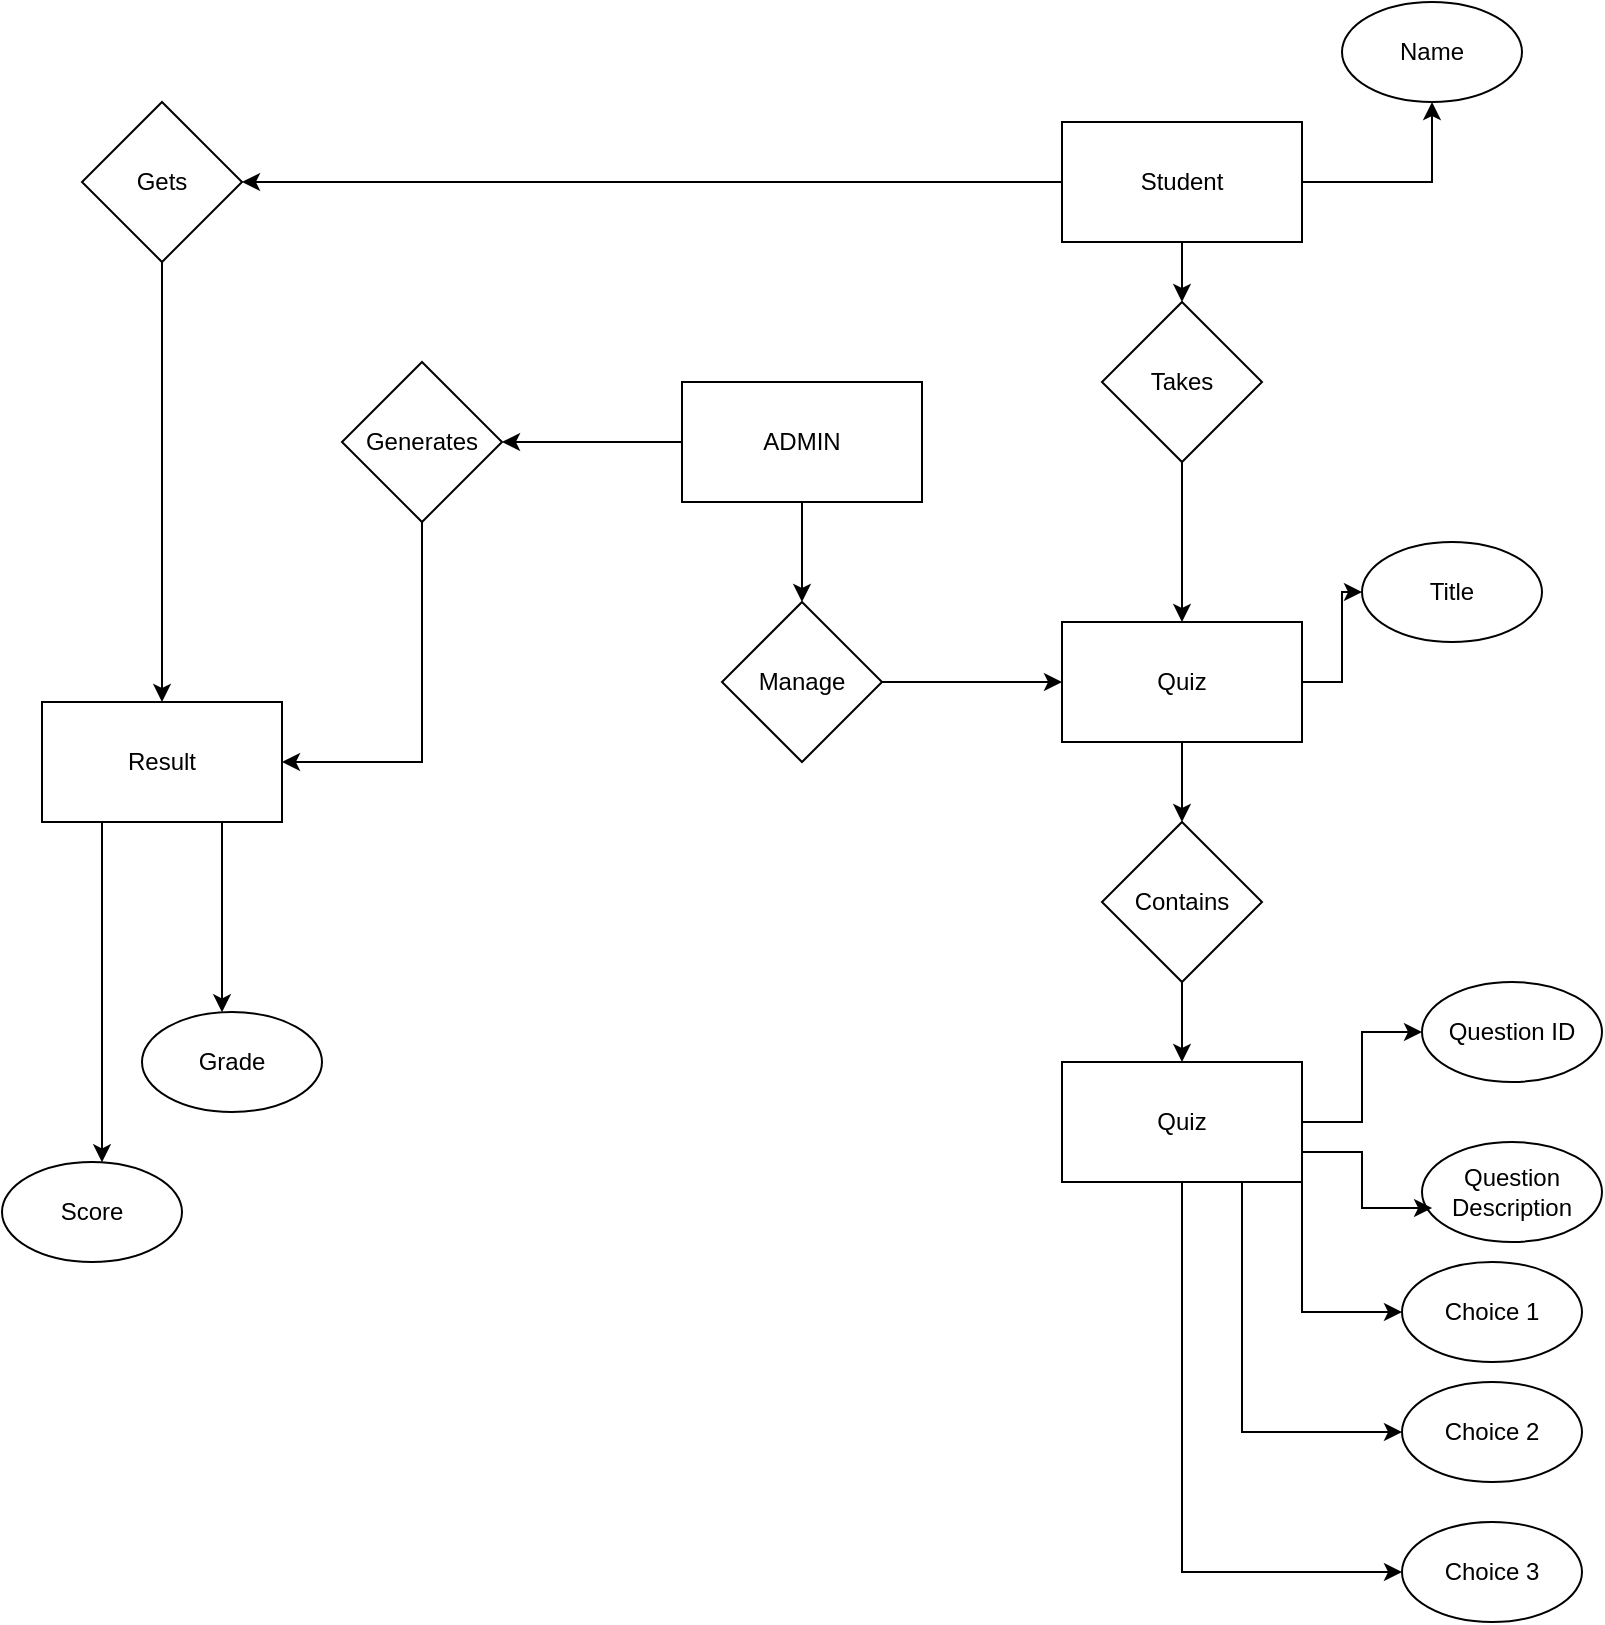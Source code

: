 <mxfile version="23.1.1" type="github">
  <diagram id="R2lEEEUBdFMjLlhIrx00" name="Page-1">
    <mxGraphModel dx="1434" dy="746" grid="1" gridSize="10" guides="1" tooltips="1" connect="1" arrows="1" fold="1" page="1" pageScale="1" pageWidth="850" pageHeight="1100" math="0" shadow="0" extFonts="Permanent Marker^https://fonts.googleapis.com/css?family=Permanent+Marker">
      <root>
        <mxCell id="0" />
        <mxCell id="1" parent="0" />
        <mxCell id="jhPOHVsBVJR2UNJ6piLA-3" value="" style="edgeStyle=orthogonalEdgeStyle;rounded=0;orthogonalLoop=1;jettySize=auto;html=1;" edge="1" parent="1" source="jhPOHVsBVJR2UNJ6piLA-1" target="jhPOHVsBVJR2UNJ6piLA-2">
          <mxGeometry relative="1" as="geometry" />
        </mxCell>
        <mxCell id="jhPOHVsBVJR2UNJ6piLA-38" value="" style="edgeStyle=orthogonalEdgeStyle;rounded=0;orthogonalLoop=1;jettySize=auto;html=1;" edge="1" parent="1" source="jhPOHVsBVJR2UNJ6piLA-1" target="jhPOHVsBVJR2UNJ6piLA-33">
          <mxGeometry relative="1" as="geometry" />
        </mxCell>
        <mxCell id="jhPOHVsBVJR2UNJ6piLA-1" value="ADMIN" style="rounded=0;whiteSpace=wrap;html=1;" vertex="1" parent="1">
          <mxGeometry x="360" y="210" width="120" height="60" as="geometry" />
        </mxCell>
        <mxCell id="jhPOHVsBVJR2UNJ6piLA-5" value="" style="edgeStyle=orthogonalEdgeStyle;rounded=0;orthogonalLoop=1;jettySize=auto;html=1;" edge="1" parent="1" source="jhPOHVsBVJR2UNJ6piLA-2" target="jhPOHVsBVJR2UNJ6piLA-4">
          <mxGeometry relative="1" as="geometry" />
        </mxCell>
        <mxCell id="jhPOHVsBVJR2UNJ6piLA-2" value="Manage" style="rhombus;whiteSpace=wrap;html=1;" vertex="1" parent="1">
          <mxGeometry x="380" y="320" width="80" height="80" as="geometry" />
        </mxCell>
        <mxCell id="jhPOHVsBVJR2UNJ6piLA-13" value="" style="edgeStyle=orthogonalEdgeStyle;rounded=0;orthogonalLoop=1;jettySize=auto;html=1;" edge="1" parent="1" source="jhPOHVsBVJR2UNJ6piLA-4" target="jhPOHVsBVJR2UNJ6piLA-12">
          <mxGeometry relative="1" as="geometry" />
        </mxCell>
        <mxCell id="jhPOHVsBVJR2UNJ6piLA-15" value="" style="edgeStyle=orthogonalEdgeStyle;rounded=0;orthogonalLoop=1;jettySize=auto;html=1;" edge="1" parent="1" source="jhPOHVsBVJR2UNJ6piLA-4" target="jhPOHVsBVJR2UNJ6piLA-14">
          <mxGeometry relative="1" as="geometry" />
        </mxCell>
        <mxCell id="jhPOHVsBVJR2UNJ6piLA-4" value="Quiz" style="rounded=0;whiteSpace=wrap;html=1;" vertex="1" parent="1">
          <mxGeometry x="550" y="330" width="120" height="60" as="geometry" />
        </mxCell>
        <mxCell id="jhPOHVsBVJR2UNJ6piLA-7" value="" style="edgeStyle=orthogonalEdgeStyle;rounded=0;orthogonalLoop=1;jettySize=auto;html=1;" edge="1" parent="1" source="jhPOHVsBVJR2UNJ6piLA-6" target="jhPOHVsBVJR2UNJ6piLA-4">
          <mxGeometry relative="1" as="geometry" />
        </mxCell>
        <mxCell id="jhPOHVsBVJR2UNJ6piLA-6" value="Takes" style="rhombus;whiteSpace=wrap;html=1;" vertex="1" parent="1">
          <mxGeometry x="570" y="170" width="80" height="80" as="geometry" />
        </mxCell>
        <mxCell id="jhPOHVsBVJR2UNJ6piLA-10" value="" style="edgeStyle=orthogonalEdgeStyle;rounded=0;orthogonalLoop=1;jettySize=auto;html=1;" edge="1" parent="1" source="jhPOHVsBVJR2UNJ6piLA-8" target="jhPOHVsBVJR2UNJ6piLA-9">
          <mxGeometry relative="1" as="geometry" />
        </mxCell>
        <mxCell id="jhPOHVsBVJR2UNJ6piLA-11" value="" style="edgeStyle=orthogonalEdgeStyle;rounded=0;orthogonalLoop=1;jettySize=auto;html=1;" edge="1" parent="1" source="jhPOHVsBVJR2UNJ6piLA-8" target="jhPOHVsBVJR2UNJ6piLA-6">
          <mxGeometry relative="1" as="geometry" />
        </mxCell>
        <mxCell id="jhPOHVsBVJR2UNJ6piLA-30" style="edgeStyle=orthogonalEdgeStyle;rounded=0;orthogonalLoop=1;jettySize=auto;html=1;exitX=0;exitY=0.5;exitDx=0;exitDy=0;" edge="1" parent="1" source="jhPOHVsBVJR2UNJ6piLA-8" target="jhPOHVsBVJR2UNJ6piLA-29">
          <mxGeometry relative="1" as="geometry" />
        </mxCell>
        <mxCell id="jhPOHVsBVJR2UNJ6piLA-8" value="Student" style="rounded=0;whiteSpace=wrap;html=1;" vertex="1" parent="1">
          <mxGeometry x="550" y="80" width="120" height="60" as="geometry" />
        </mxCell>
        <mxCell id="jhPOHVsBVJR2UNJ6piLA-9" value="Name" style="ellipse;whiteSpace=wrap;html=1;" vertex="1" parent="1">
          <mxGeometry x="690" y="20" width="90" height="50" as="geometry" />
        </mxCell>
        <mxCell id="jhPOHVsBVJR2UNJ6piLA-12" value="Title" style="ellipse;whiteSpace=wrap;html=1;" vertex="1" parent="1">
          <mxGeometry x="700" y="290" width="90" height="50" as="geometry" />
        </mxCell>
        <mxCell id="jhPOHVsBVJR2UNJ6piLA-17" value="" style="edgeStyle=orthogonalEdgeStyle;rounded=0;orthogonalLoop=1;jettySize=auto;html=1;" edge="1" parent="1" source="jhPOHVsBVJR2UNJ6piLA-14" target="jhPOHVsBVJR2UNJ6piLA-16">
          <mxGeometry relative="1" as="geometry" />
        </mxCell>
        <mxCell id="jhPOHVsBVJR2UNJ6piLA-14" value="Contains" style="rhombus;whiteSpace=wrap;html=1;" vertex="1" parent="1">
          <mxGeometry x="570" y="430" width="80" height="80" as="geometry" />
        </mxCell>
        <mxCell id="jhPOHVsBVJR2UNJ6piLA-19" value="" style="edgeStyle=orthogonalEdgeStyle;rounded=0;orthogonalLoop=1;jettySize=auto;html=1;" edge="1" parent="1" source="jhPOHVsBVJR2UNJ6piLA-16" target="jhPOHVsBVJR2UNJ6piLA-18">
          <mxGeometry relative="1" as="geometry" />
        </mxCell>
        <mxCell id="jhPOHVsBVJR2UNJ6piLA-25" style="edgeStyle=orthogonalEdgeStyle;rounded=0;orthogonalLoop=1;jettySize=auto;html=1;exitX=1;exitY=1;exitDx=0;exitDy=0;entryX=0;entryY=0.5;entryDx=0;entryDy=0;" edge="1" parent="1" source="jhPOHVsBVJR2UNJ6piLA-16" target="jhPOHVsBVJR2UNJ6piLA-22">
          <mxGeometry relative="1" as="geometry" />
        </mxCell>
        <mxCell id="jhPOHVsBVJR2UNJ6piLA-26" style="edgeStyle=orthogonalEdgeStyle;rounded=0;orthogonalLoop=1;jettySize=auto;html=1;exitX=0.75;exitY=1;exitDx=0;exitDy=0;entryX=0;entryY=0.5;entryDx=0;entryDy=0;" edge="1" parent="1" source="jhPOHVsBVJR2UNJ6piLA-16" target="jhPOHVsBVJR2UNJ6piLA-23">
          <mxGeometry relative="1" as="geometry" />
        </mxCell>
        <mxCell id="jhPOHVsBVJR2UNJ6piLA-27" style="edgeStyle=orthogonalEdgeStyle;rounded=0;orthogonalLoop=1;jettySize=auto;html=1;exitX=0.5;exitY=1;exitDx=0;exitDy=0;entryX=0;entryY=0.5;entryDx=0;entryDy=0;" edge="1" parent="1" source="jhPOHVsBVJR2UNJ6piLA-16" target="jhPOHVsBVJR2UNJ6piLA-24">
          <mxGeometry relative="1" as="geometry" />
        </mxCell>
        <mxCell id="jhPOHVsBVJR2UNJ6piLA-16" value="Quiz" style="rounded=0;whiteSpace=wrap;html=1;" vertex="1" parent="1">
          <mxGeometry x="550" y="550" width="120" height="60" as="geometry" />
        </mxCell>
        <mxCell id="jhPOHVsBVJR2UNJ6piLA-18" value="Question ID" style="ellipse;whiteSpace=wrap;html=1;" vertex="1" parent="1">
          <mxGeometry x="730" y="510" width="90" height="50" as="geometry" />
        </mxCell>
        <mxCell id="jhPOHVsBVJR2UNJ6piLA-20" value="Question Description" style="ellipse;whiteSpace=wrap;html=1;" vertex="1" parent="1">
          <mxGeometry x="730" y="590" width="90" height="50" as="geometry" />
        </mxCell>
        <mxCell id="jhPOHVsBVJR2UNJ6piLA-21" style="edgeStyle=orthogonalEdgeStyle;rounded=0;orthogonalLoop=1;jettySize=auto;html=1;exitX=1;exitY=0.75;exitDx=0;exitDy=0;entryX=0.056;entryY=0.66;entryDx=0;entryDy=0;entryPerimeter=0;" edge="1" parent="1" source="jhPOHVsBVJR2UNJ6piLA-16" target="jhPOHVsBVJR2UNJ6piLA-20">
          <mxGeometry relative="1" as="geometry" />
        </mxCell>
        <mxCell id="jhPOHVsBVJR2UNJ6piLA-22" value="Choice 1" style="ellipse;whiteSpace=wrap;html=1;" vertex="1" parent="1">
          <mxGeometry x="720" y="650" width="90" height="50" as="geometry" />
        </mxCell>
        <mxCell id="jhPOHVsBVJR2UNJ6piLA-23" value="Choice 2" style="ellipse;whiteSpace=wrap;html=1;" vertex="1" parent="1">
          <mxGeometry x="720" y="710" width="90" height="50" as="geometry" />
        </mxCell>
        <mxCell id="jhPOHVsBVJR2UNJ6piLA-24" value="Choice 3" style="ellipse;whiteSpace=wrap;html=1;" vertex="1" parent="1">
          <mxGeometry x="720" y="780" width="90" height="50" as="geometry" />
        </mxCell>
        <mxCell id="jhPOHVsBVJR2UNJ6piLA-32" style="edgeStyle=orthogonalEdgeStyle;rounded=0;orthogonalLoop=1;jettySize=auto;html=1;exitX=0.5;exitY=1;exitDx=0;exitDy=0;" edge="1" parent="1" source="jhPOHVsBVJR2UNJ6piLA-29" target="jhPOHVsBVJR2UNJ6piLA-31">
          <mxGeometry relative="1" as="geometry" />
        </mxCell>
        <mxCell id="jhPOHVsBVJR2UNJ6piLA-29" value="Gets" style="rhombus;whiteSpace=wrap;html=1;" vertex="1" parent="1">
          <mxGeometry x="60" y="70" width="80" height="80" as="geometry" />
        </mxCell>
        <mxCell id="jhPOHVsBVJR2UNJ6piLA-42" style="edgeStyle=orthogonalEdgeStyle;rounded=0;orthogonalLoop=1;jettySize=auto;html=1;exitX=0.25;exitY=1;exitDx=0;exitDy=0;" edge="1" parent="1" source="jhPOHVsBVJR2UNJ6piLA-31" target="jhPOHVsBVJR2UNJ6piLA-41">
          <mxGeometry relative="1" as="geometry">
            <Array as="points">
              <mxPoint x="70" y="560" />
              <mxPoint x="70" y="560" />
            </Array>
          </mxGeometry>
        </mxCell>
        <mxCell id="jhPOHVsBVJR2UNJ6piLA-44" style="edgeStyle=orthogonalEdgeStyle;rounded=0;orthogonalLoop=1;jettySize=auto;html=1;exitX=0.75;exitY=1;exitDx=0;exitDy=0;" edge="1" parent="1" source="jhPOHVsBVJR2UNJ6piLA-31" target="jhPOHVsBVJR2UNJ6piLA-43">
          <mxGeometry relative="1" as="geometry">
            <Array as="points">
              <mxPoint x="130" y="500" />
              <mxPoint x="130" y="500" />
            </Array>
          </mxGeometry>
        </mxCell>
        <mxCell id="jhPOHVsBVJR2UNJ6piLA-31" value="Result" style="rounded=0;whiteSpace=wrap;html=1;" vertex="1" parent="1">
          <mxGeometry x="40" y="370" width="120" height="60" as="geometry" />
        </mxCell>
        <mxCell id="jhPOHVsBVJR2UNJ6piLA-36" style="edgeStyle=orthogonalEdgeStyle;rounded=0;orthogonalLoop=1;jettySize=auto;html=1;exitX=0.5;exitY=1;exitDx=0;exitDy=0;entryX=1;entryY=0.5;entryDx=0;entryDy=0;" edge="1" parent="1" source="jhPOHVsBVJR2UNJ6piLA-33" target="jhPOHVsBVJR2UNJ6piLA-31">
          <mxGeometry relative="1" as="geometry" />
        </mxCell>
        <mxCell id="jhPOHVsBVJR2UNJ6piLA-33" value="Generates" style="rhombus;whiteSpace=wrap;html=1;" vertex="1" parent="1">
          <mxGeometry x="190" y="200" width="80" height="80" as="geometry" />
        </mxCell>
        <mxCell id="jhPOHVsBVJR2UNJ6piLA-41" value="Score" style="ellipse;whiteSpace=wrap;html=1;" vertex="1" parent="1">
          <mxGeometry x="20" y="600" width="90" height="50" as="geometry" />
        </mxCell>
        <mxCell id="jhPOHVsBVJR2UNJ6piLA-43" value="Grade" style="ellipse;whiteSpace=wrap;html=1;" vertex="1" parent="1">
          <mxGeometry x="90" y="525" width="90" height="50" as="geometry" />
        </mxCell>
      </root>
    </mxGraphModel>
  </diagram>
</mxfile>
